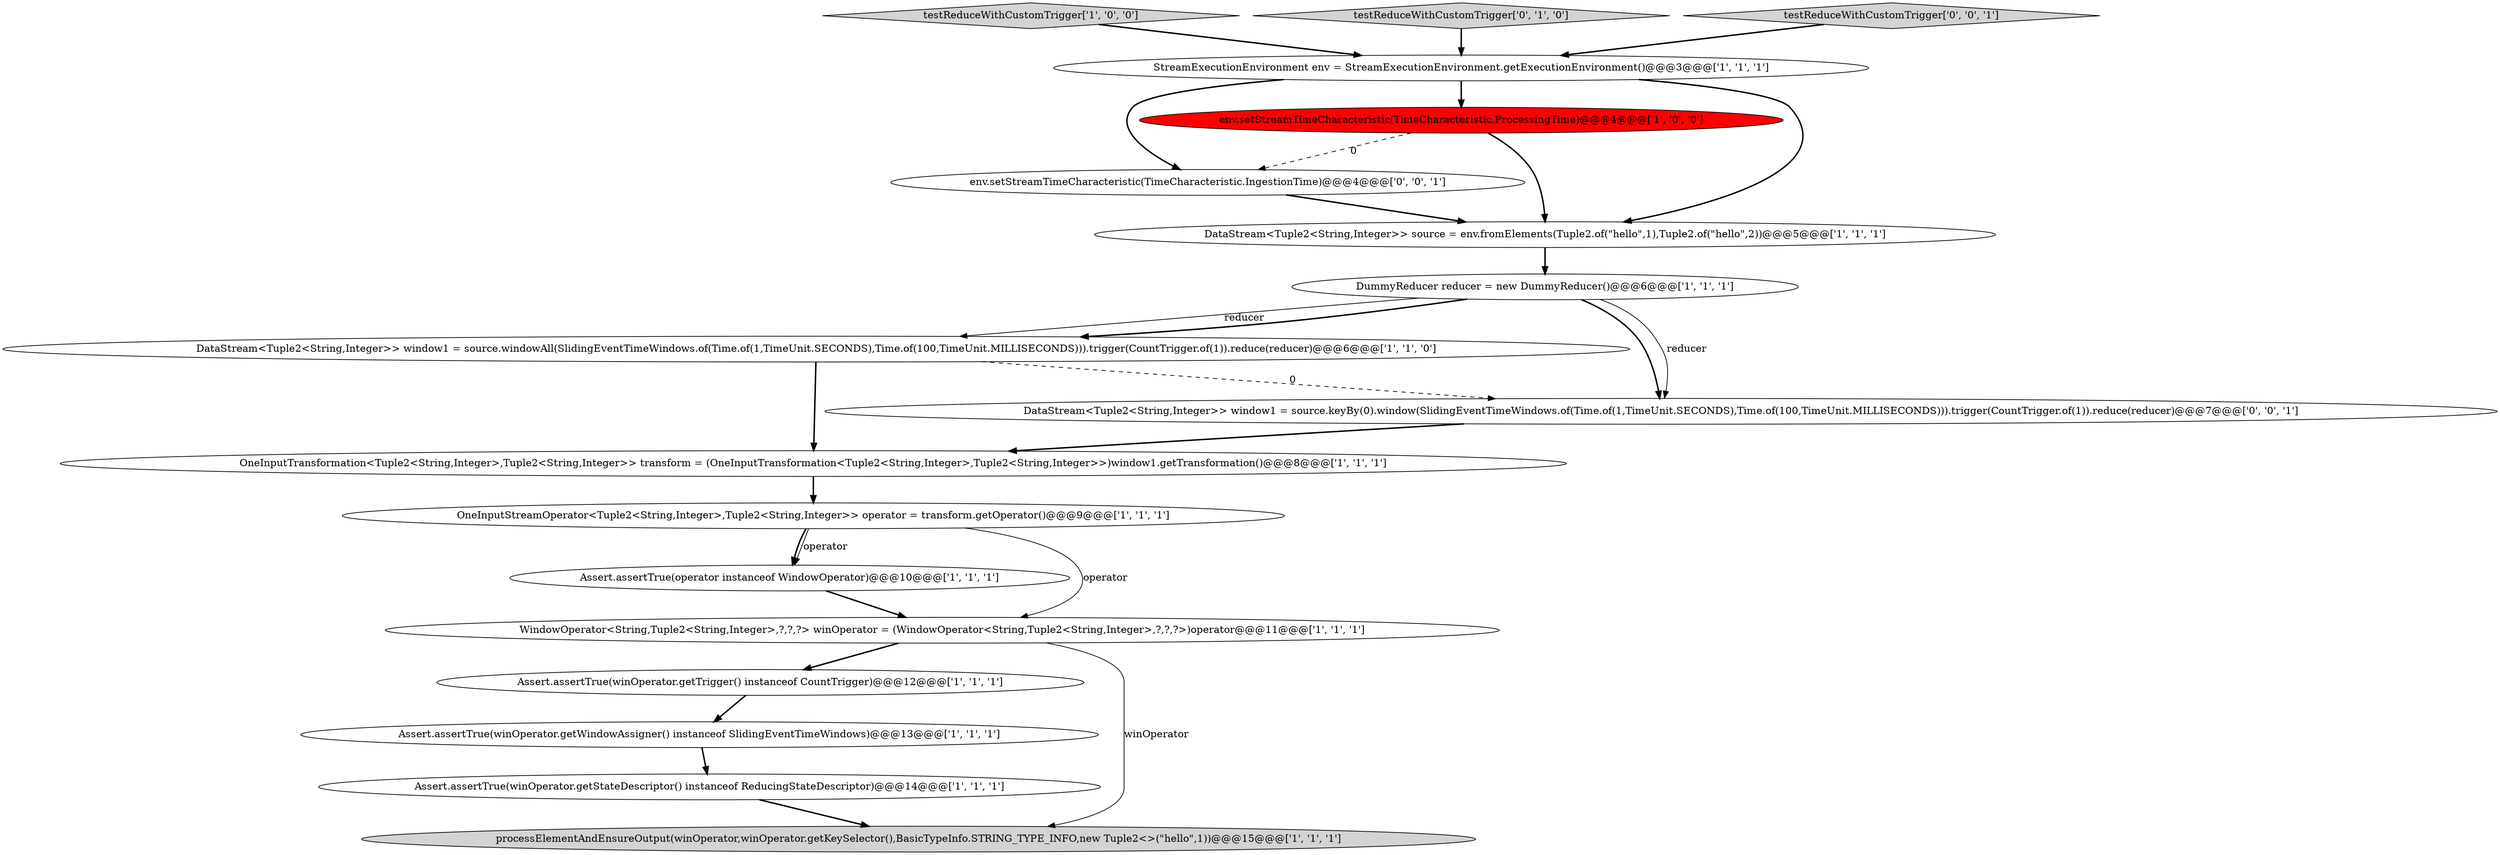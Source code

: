 digraph {
4 [style = filled, label = "testReduceWithCustomTrigger['1', '0', '0']", fillcolor = lightgray, shape = diamond image = "AAA0AAABBB1BBB"];
6 [style = filled, label = "Assert.assertTrue(winOperator.getStateDescriptor() instanceof ReducingStateDescriptor)@@@14@@@['1', '1', '1']", fillcolor = white, shape = ellipse image = "AAA0AAABBB1BBB"];
5 [style = filled, label = "OneInputTransformation<Tuple2<String,Integer>,Tuple2<String,Integer>> transform = (OneInputTransformation<Tuple2<String,Integer>,Tuple2<String,Integer>>)window1.getTransformation()@@@8@@@['1', '1', '1']", fillcolor = white, shape = ellipse image = "AAA0AAABBB1BBB"];
0 [style = filled, label = "processElementAndEnsureOutput(winOperator,winOperator.getKeySelector(),BasicTypeInfo.STRING_TYPE_INFO,new Tuple2<>(\"hello\",1))@@@15@@@['1', '1', '1']", fillcolor = lightgray, shape = ellipse image = "AAA0AAABBB1BBB"];
10 [style = filled, label = "Assert.assertTrue(operator instanceof WindowOperator)@@@10@@@['1', '1', '1']", fillcolor = white, shape = ellipse image = "AAA0AAABBB1BBB"];
12 [style = filled, label = "DummyReducer reducer = new DummyReducer()@@@6@@@['1', '1', '1']", fillcolor = white, shape = ellipse image = "AAA0AAABBB1BBB"];
16 [style = filled, label = "env.setStreamTimeCharacteristic(TimeCharacteristic.IngestionTime)@@@4@@@['0', '0', '1']", fillcolor = white, shape = ellipse image = "AAA0AAABBB3BBB"];
3 [style = filled, label = "OneInputStreamOperator<Tuple2<String,Integer>,Tuple2<String,Integer>> operator = transform.getOperator()@@@9@@@['1', '1', '1']", fillcolor = white, shape = ellipse image = "AAA0AAABBB1BBB"];
8 [style = filled, label = "DataStream<Tuple2<String,Integer>> source = env.fromElements(Tuple2.of(\"hello\",1),Tuple2.of(\"hello\",2))@@@5@@@['1', '1', '1']", fillcolor = white, shape = ellipse image = "AAA0AAABBB1BBB"];
7 [style = filled, label = "DataStream<Tuple2<String,Integer>> window1 = source.windowAll(SlidingEventTimeWindows.of(Time.of(1,TimeUnit.SECONDS),Time.of(100,TimeUnit.MILLISECONDS))).trigger(CountTrigger.of(1)).reduce(reducer)@@@6@@@['1', '1', '0']", fillcolor = white, shape = ellipse image = "AAA0AAABBB1BBB"];
17 [style = filled, label = "DataStream<Tuple2<String,Integer>> window1 = source.keyBy(0).window(SlidingEventTimeWindows.of(Time.of(1,TimeUnit.SECONDS),Time.of(100,TimeUnit.MILLISECONDS))).trigger(CountTrigger.of(1)).reduce(reducer)@@@7@@@['0', '0', '1']", fillcolor = white, shape = ellipse image = "AAA0AAABBB3BBB"];
14 [style = filled, label = "testReduceWithCustomTrigger['0', '1', '0']", fillcolor = lightgray, shape = diamond image = "AAA0AAABBB2BBB"];
9 [style = filled, label = "Assert.assertTrue(winOperator.getTrigger() instanceof CountTrigger)@@@12@@@['1', '1', '1']", fillcolor = white, shape = ellipse image = "AAA0AAABBB1BBB"];
11 [style = filled, label = "Assert.assertTrue(winOperator.getWindowAssigner() instanceof SlidingEventTimeWindows)@@@13@@@['1', '1', '1']", fillcolor = white, shape = ellipse image = "AAA0AAABBB1BBB"];
15 [style = filled, label = "testReduceWithCustomTrigger['0', '0', '1']", fillcolor = lightgray, shape = diamond image = "AAA0AAABBB3BBB"];
13 [style = filled, label = "StreamExecutionEnvironment env = StreamExecutionEnvironment.getExecutionEnvironment()@@@3@@@['1', '1', '1']", fillcolor = white, shape = ellipse image = "AAA0AAABBB1BBB"];
2 [style = filled, label = "WindowOperator<String,Tuple2<String,Integer>,?,?,?> winOperator = (WindowOperator<String,Tuple2<String,Integer>,?,?,?>)operator@@@11@@@['1', '1', '1']", fillcolor = white, shape = ellipse image = "AAA0AAABBB1BBB"];
1 [style = filled, label = "env.setStreamTimeCharacteristic(TimeCharacteristic.ProcessingTime)@@@4@@@['1', '0', '0']", fillcolor = red, shape = ellipse image = "AAA1AAABBB1BBB"];
5->3 [style = bold, label=""];
17->5 [style = bold, label=""];
15->13 [style = bold, label=""];
1->8 [style = bold, label=""];
9->11 [style = bold, label=""];
16->8 [style = bold, label=""];
12->7 [style = solid, label="reducer"];
7->17 [style = dashed, label="0"];
11->6 [style = bold, label=""];
4->13 [style = bold, label=""];
12->17 [style = bold, label=""];
3->2 [style = solid, label="operator"];
6->0 [style = bold, label=""];
12->17 [style = solid, label="reducer"];
2->9 [style = bold, label=""];
13->16 [style = bold, label=""];
12->7 [style = bold, label=""];
13->1 [style = bold, label=""];
3->10 [style = bold, label=""];
7->5 [style = bold, label=""];
1->16 [style = dashed, label="0"];
10->2 [style = bold, label=""];
2->0 [style = solid, label="winOperator"];
14->13 [style = bold, label=""];
13->8 [style = bold, label=""];
3->10 [style = solid, label="operator"];
8->12 [style = bold, label=""];
}
